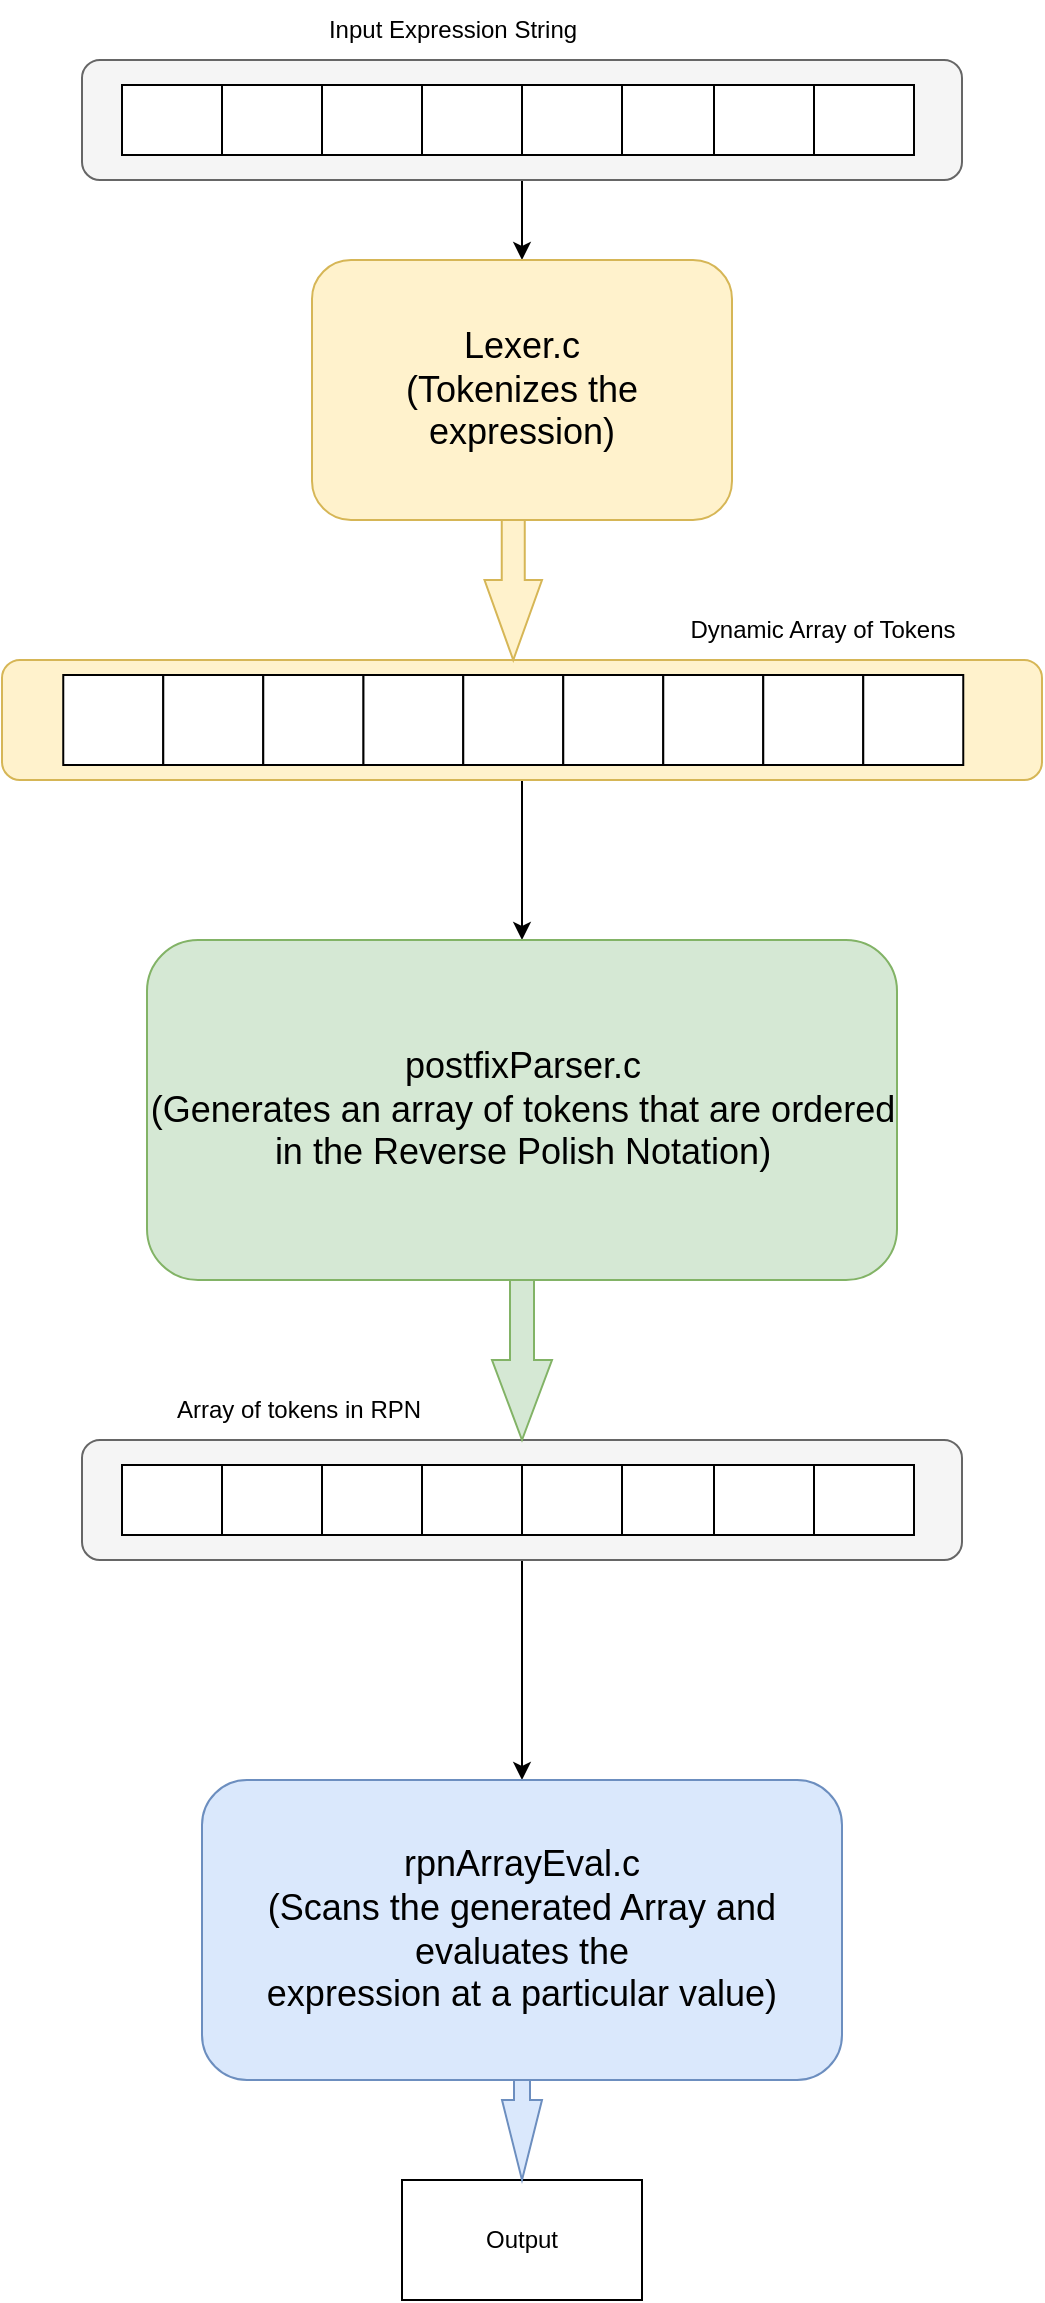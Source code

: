 <mxfile version="24.7.5">
  <diagram name="Page-1" id="umqCmFjC5J0JJK6NUiKo">
    <mxGraphModel dx="1035" dy="667" grid="1" gridSize="10" guides="1" tooltips="1" connect="1" arrows="1" fold="1" page="1" pageScale="1" pageWidth="827" pageHeight="1169" math="0" shadow="0">
      <root>
        <mxCell id="0" />
        <mxCell id="1" parent="0" />
        <mxCell id="ON7y8SIYD1B3CqEVEXJa-13" value="" style="edgeStyle=orthogonalEdgeStyle;rounded=0;orthogonalLoop=1;jettySize=auto;html=1;" parent="1" source="ON7y8SIYD1B3CqEVEXJa-2" target="ON7y8SIYD1B3CqEVEXJa-12" edge="1">
          <mxGeometry relative="1" as="geometry" />
        </mxCell>
        <mxCell id="ON7y8SIYD1B3CqEVEXJa-2" value="" style="rounded=1;whiteSpace=wrap;html=1;fillColor=#f5f5f5;strokeColor=#666666;fontColor=#333333;" parent="1" vertex="1">
          <mxGeometry x="110" y="40" width="440" height="60" as="geometry" />
        </mxCell>
        <mxCell id="ON7y8SIYD1B3CqEVEXJa-3" value="" style="rounded=0;whiteSpace=wrap;html=1;" parent="1" vertex="1">
          <mxGeometry x="130" y="52.5" width="50" height="35" as="geometry" />
        </mxCell>
        <mxCell id="ON7y8SIYD1B3CqEVEXJa-4" value="" style="rounded=0;whiteSpace=wrap;html=1;" parent="1" vertex="1">
          <mxGeometry x="180" y="52.5" width="50" height="35" as="geometry" />
        </mxCell>
        <mxCell id="ON7y8SIYD1B3CqEVEXJa-5" value="" style="rounded=0;whiteSpace=wrap;html=1;" parent="1" vertex="1">
          <mxGeometry x="230" y="52.5" width="50" height="35" as="geometry" />
        </mxCell>
        <mxCell id="ON7y8SIYD1B3CqEVEXJa-6" value="" style="rounded=0;whiteSpace=wrap;html=1;" parent="1" vertex="1">
          <mxGeometry x="280" y="52.5" width="50" height="35" as="geometry" />
        </mxCell>
        <mxCell id="ON7y8SIYD1B3CqEVEXJa-7" value="" style="rounded=0;whiteSpace=wrap;html=1;" parent="1" vertex="1">
          <mxGeometry x="330" y="52.5" width="50" height="35" as="geometry" />
        </mxCell>
        <mxCell id="ON7y8SIYD1B3CqEVEXJa-8" value="" style="rounded=0;whiteSpace=wrap;html=1;" parent="1" vertex="1">
          <mxGeometry x="380" y="52.5" width="50" height="35" as="geometry" />
        </mxCell>
        <mxCell id="ON7y8SIYD1B3CqEVEXJa-9" value="" style="rounded=0;whiteSpace=wrap;html=1;" parent="1" vertex="1">
          <mxGeometry x="426" y="52.5" width="50" height="35" as="geometry" />
        </mxCell>
        <mxCell id="ON7y8SIYD1B3CqEVEXJa-10" value="" style="rounded=0;whiteSpace=wrap;html=1;" parent="1" vertex="1">
          <mxGeometry x="476" y="52.5" width="50" height="35" as="geometry" />
        </mxCell>
        <mxCell id="ON7y8SIYD1B3CqEVEXJa-11" value="Input Expression String" style="text;html=1;align=center;verticalAlign=middle;resizable=0;points=[];autosize=1;strokeColor=none;fillColor=none;" parent="1" vertex="1">
          <mxGeometry x="220" y="10" width="150" height="30" as="geometry" />
        </mxCell>
        <mxCell id="ON7y8SIYD1B3CqEVEXJa-12" value="&lt;font style=&quot;font-size: 18px;&quot;&gt;Lexer.c&lt;br&gt;(Tokenizes the expression)&lt;/font&gt;" style="whiteSpace=wrap;html=1;fillColor=#fff2cc;strokeColor=#d6b656;rounded=1;" parent="1" vertex="1">
          <mxGeometry x="225" y="140" width="210" height="130" as="geometry" />
        </mxCell>
        <mxCell id="ON7y8SIYD1B3CqEVEXJa-33" value="" style="edgeStyle=orthogonalEdgeStyle;rounded=0;orthogonalLoop=1;jettySize=auto;html=1;" parent="1" source="ON7y8SIYD1B3CqEVEXJa-14" target="ON7y8SIYD1B3CqEVEXJa-32" edge="1">
          <mxGeometry relative="1" as="geometry" />
        </mxCell>
        <mxCell id="ON7y8SIYD1B3CqEVEXJa-14" value="" style="rounded=1;whiteSpace=wrap;html=1;fillColor=#fff2cc;strokeColor=#d6b656;" parent="1" vertex="1">
          <mxGeometry x="70" y="340" width="520" height="60" as="geometry" />
        </mxCell>
        <mxCell id="ON7y8SIYD1B3CqEVEXJa-18" value="" style="rounded=0;whiteSpace=wrap;html=1;" parent="1" vertex="1">
          <mxGeometry x="100.63" y="347.5" width="50" height="45" as="geometry" />
        </mxCell>
        <mxCell id="ON7y8SIYD1B3CqEVEXJa-19" value="" style="rounded=0;whiteSpace=wrap;html=1;" parent="1" vertex="1">
          <mxGeometry x="150.63" y="347.5" width="50" height="45" as="geometry" />
        </mxCell>
        <mxCell id="ON7y8SIYD1B3CqEVEXJa-23" value="" style="rounded=0;whiteSpace=wrap;html=1;" parent="1" vertex="1">
          <mxGeometry x="250.63" y="347.5" width="50" height="45" as="geometry" />
        </mxCell>
        <mxCell id="ON7y8SIYD1B3CqEVEXJa-22" value="" style="rounded=0;whiteSpace=wrap;html=1;" parent="1" vertex="1">
          <mxGeometry x="200.63" y="347.5" width="50" height="45" as="geometry" />
        </mxCell>
        <mxCell id="ON7y8SIYD1B3CqEVEXJa-27" value="" style="rounded=0;whiteSpace=wrap;html=1;" parent="1" vertex="1">
          <mxGeometry x="300.63" y="347.5" width="50" height="45" as="geometry" />
        </mxCell>
        <mxCell id="ON7y8SIYD1B3CqEVEXJa-29" value="" style="rounded=0;whiteSpace=wrap;html=1;" parent="1" vertex="1">
          <mxGeometry x="350.63" y="347.5" width="50" height="45" as="geometry" />
        </mxCell>
        <mxCell id="ON7y8SIYD1B3CqEVEXJa-31" value="Dynamic Array of Tokens" style="text;html=1;align=center;verticalAlign=middle;resizable=0;points=[];autosize=1;strokeColor=none;fillColor=none;" parent="1" vertex="1">
          <mxGeometry x="400" y="310" width="160" height="30" as="geometry" />
        </mxCell>
        <mxCell id="ON7y8SIYD1B3CqEVEXJa-32" value="&lt;font style=&quot;font-size: 18px;&quot;&gt;postfixParser.c&lt;/font&gt;&lt;div style=&quot;font-size: 18px;&quot;&gt;&lt;font style=&quot;font-size: 18px;&quot;&gt;(Generates an array of tokens that are ordered&lt;/font&gt;&lt;/div&gt;&lt;div style=&quot;font-size: 18px;&quot;&gt;&lt;font style=&quot;font-size: 18px;&quot;&gt;in the Reverse Polish Notation)&lt;/font&gt;&lt;/div&gt;" style="rounded=1;whiteSpace=wrap;html=1;fillColor=#d5e8d4;strokeColor=#82b366;" parent="1" vertex="1">
          <mxGeometry x="142.5" y="480" width="375" height="170" as="geometry" />
        </mxCell>
        <mxCell id="ON7y8SIYD1B3CqEVEXJa-46" value="" style="edgeStyle=orthogonalEdgeStyle;rounded=0;orthogonalLoop=1;jettySize=auto;html=1;" parent="1" source="ON7y8SIYD1B3CqEVEXJa-34" target="ON7y8SIYD1B3CqEVEXJa-45" edge="1">
          <mxGeometry relative="1" as="geometry" />
        </mxCell>
        <mxCell id="ON7y8SIYD1B3CqEVEXJa-34" value="" style="rounded=1;whiteSpace=wrap;html=1;fillColor=#f5f5f5;strokeColor=#666666;fontColor=#333333;" parent="1" vertex="1">
          <mxGeometry x="110" y="730" width="440" height="60" as="geometry" />
        </mxCell>
        <mxCell id="ON7y8SIYD1B3CqEVEXJa-35" value="" style="rounded=0;whiteSpace=wrap;html=1;" parent="1" vertex="1">
          <mxGeometry x="130" y="742.5" width="50" height="35" as="geometry" />
        </mxCell>
        <mxCell id="ON7y8SIYD1B3CqEVEXJa-36" value="" style="rounded=0;whiteSpace=wrap;html=1;" parent="1" vertex="1">
          <mxGeometry x="180" y="742.5" width="50" height="35" as="geometry" />
        </mxCell>
        <mxCell id="ON7y8SIYD1B3CqEVEXJa-37" value="" style="rounded=0;whiteSpace=wrap;html=1;" parent="1" vertex="1">
          <mxGeometry x="230" y="742.5" width="50" height="35" as="geometry" />
        </mxCell>
        <mxCell id="ON7y8SIYD1B3CqEVEXJa-38" value="" style="rounded=0;whiteSpace=wrap;html=1;" parent="1" vertex="1">
          <mxGeometry x="280" y="742.5" width="50" height="35" as="geometry" />
        </mxCell>
        <mxCell id="ON7y8SIYD1B3CqEVEXJa-39" value="" style="rounded=0;whiteSpace=wrap;html=1;" parent="1" vertex="1">
          <mxGeometry x="330" y="742.5" width="50" height="35" as="geometry" />
        </mxCell>
        <mxCell id="ON7y8SIYD1B3CqEVEXJa-40" value="" style="rounded=0;whiteSpace=wrap;html=1;" parent="1" vertex="1">
          <mxGeometry x="380" y="742.5" width="50" height="35" as="geometry" />
        </mxCell>
        <mxCell id="ON7y8SIYD1B3CqEVEXJa-41" value="" style="rounded=0;whiteSpace=wrap;html=1;" parent="1" vertex="1">
          <mxGeometry x="426" y="742.5" width="50" height="35" as="geometry" />
        </mxCell>
        <mxCell id="ON7y8SIYD1B3CqEVEXJa-42" value="" style="rounded=0;whiteSpace=wrap;html=1;" parent="1" vertex="1">
          <mxGeometry x="476" y="742.5" width="50" height="35" as="geometry" />
        </mxCell>
        <mxCell id="ON7y8SIYD1B3CqEVEXJa-43" value="Array of tokens in RPN" style="text;html=1;align=center;verticalAlign=middle;resizable=0;points=[];autosize=1;strokeColor=none;fillColor=none;" parent="1" vertex="1">
          <mxGeometry x="142.5" y="700" width="150" height="30" as="geometry" />
        </mxCell>
        <mxCell id="ON7y8SIYD1B3CqEVEXJa-45" value="&lt;font style=&quot;font-size: 18px;&quot;&gt;rpnArrayEval.c&lt;/font&gt;&lt;div style=&quot;font-size: 18px;&quot;&gt;&lt;font style=&quot;font-size: 18px;&quot;&gt;(Scans the generated Array and evaluates the&lt;/font&gt;&lt;/div&gt;&lt;div style=&quot;font-size: 18px;&quot;&gt;&lt;font style=&quot;font-size: 18px;&quot;&gt;expression at a particular value)&lt;/font&gt;&lt;/div&gt;" style="rounded=1;whiteSpace=wrap;html=1;fillColor=#dae8fc;strokeColor=#6c8ebf;" parent="1" vertex="1">
          <mxGeometry x="170" y="900" width="320" height="150" as="geometry" />
        </mxCell>
        <mxCell id="ON7y8SIYD1B3CqEVEXJa-48" value="" style="html=1;shadow=0;dashed=0;align=center;verticalAlign=middle;shape=mxgraph.arrows2.arrow;dy=0.6;dx=40;direction=south;notch=0;fillColor=#fff2cc;strokeColor=#d6b656;" parent="1" vertex="1">
          <mxGeometry x="311.25" y="270" width="28.75" height="70" as="geometry" />
        </mxCell>
        <mxCell id="ON7y8SIYD1B3CqEVEXJa-49" value="" style="html=1;shadow=0;dashed=0;align=center;verticalAlign=middle;shape=mxgraph.arrows2.arrow;dy=0.6;dx=40;direction=south;notch=0;fillColor=#d5e8d4;strokeColor=#82b366;" parent="1" vertex="1">
          <mxGeometry x="315" y="650" width="30" height="80" as="geometry" />
        </mxCell>
        <mxCell id="ON7y8SIYD1B3CqEVEXJa-52" value="Output" style="rounded=0;whiteSpace=wrap;html=1;" parent="1" vertex="1">
          <mxGeometry x="270" y="1100" width="120" height="60" as="geometry" />
        </mxCell>
        <mxCell id="ON7y8SIYD1B3CqEVEXJa-54" value="" style="html=1;shadow=0;dashed=0;align=center;verticalAlign=middle;shape=mxgraph.arrows2.arrow;dy=0.6;dx=40;direction=south;notch=0;fillColor=#dae8fc;strokeColor=#6c8ebf;" parent="1" vertex="1">
          <mxGeometry x="320" y="1050" width="20" height="50" as="geometry" />
        </mxCell>
        <mxCell id="VbB-v0MldJta3BticKdz-1" value="" style="rounded=0;whiteSpace=wrap;html=1;" vertex="1" parent="1">
          <mxGeometry x="400.63" y="347.5" width="50" height="45" as="geometry" />
        </mxCell>
        <mxCell id="VbB-v0MldJta3BticKdz-2" value="" style="rounded=0;whiteSpace=wrap;html=1;" vertex="1" parent="1">
          <mxGeometry x="450.63" y="347.5" width="50" height="45" as="geometry" />
        </mxCell>
        <mxCell id="VbB-v0MldJta3BticKdz-4" value="" style="rounded=0;whiteSpace=wrap;html=1;" vertex="1" parent="1">
          <mxGeometry x="500.63" y="347.5" width="50" height="45" as="geometry" />
        </mxCell>
      </root>
    </mxGraphModel>
  </diagram>
</mxfile>
